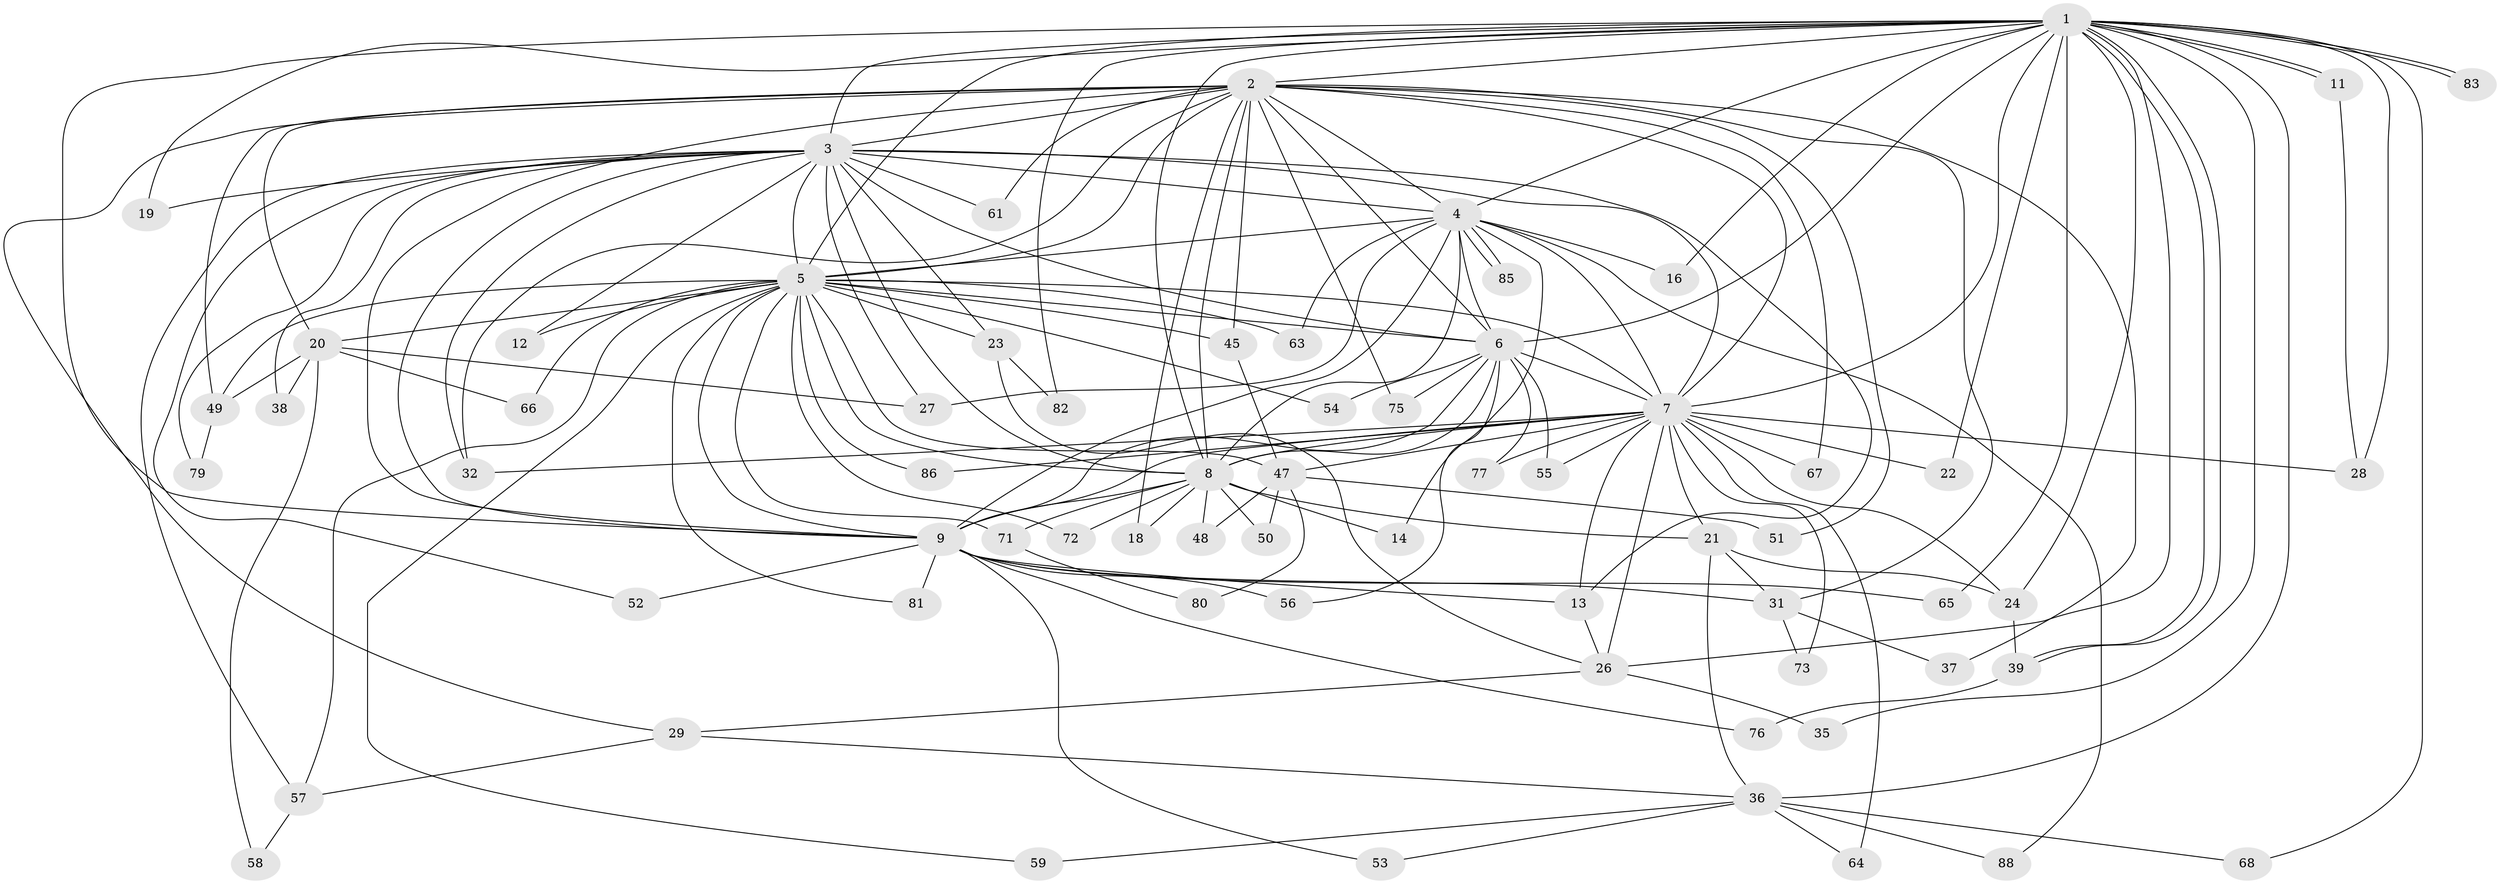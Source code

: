 // Generated by graph-tools (version 1.1) at 2025/51/02/27/25 19:51:51]
// undirected, 67 vertices, 165 edges
graph export_dot {
graph [start="1"]
  node [color=gray90,style=filled];
  1 [super="+17"];
  2 [super="+34"];
  3 [super="+74"];
  4 [super="+87"];
  5 [super="+15"];
  6 [super="+25"];
  7 [super="+10"];
  8;
  9 [super="+46"];
  11 [super="+89"];
  12;
  13 [super="+44"];
  14;
  16;
  18 [super="+33"];
  19;
  20 [super="+30"];
  21;
  22;
  23;
  24 [super="+40"];
  26 [super="+41"];
  27;
  28 [super="+62"];
  29 [super="+78"];
  31 [super="+60"];
  32 [super="+84"];
  35;
  36 [super="+42"];
  37;
  38;
  39 [super="+43"];
  45;
  47 [super="+69"];
  48;
  49 [super="+70"];
  50;
  51;
  52;
  53;
  54;
  55;
  56;
  57;
  58;
  59;
  61;
  63;
  64;
  65;
  66;
  67;
  68;
  71;
  72;
  73;
  75;
  76;
  77;
  79;
  80;
  81;
  82;
  83;
  85;
  86;
  88;
  1 -- 2 [weight=2];
  1 -- 3;
  1 -- 4;
  1 -- 5;
  1 -- 6;
  1 -- 7 [weight=3];
  1 -- 8;
  1 -- 9;
  1 -- 11;
  1 -- 11;
  1 -- 16;
  1 -- 19;
  1 -- 22;
  1 -- 24;
  1 -- 26;
  1 -- 28 [weight=2];
  1 -- 35;
  1 -- 36;
  1 -- 39;
  1 -- 39;
  1 -- 65;
  1 -- 68;
  1 -- 82;
  1 -- 83;
  1 -- 83;
  2 -- 3;
  2 -- 4;
  2 -- 5;
  2 -- 6;
  2 -- 7 [weight=2];
  2 -- 8;
  2 -- 9 [weight=2];
  2 -- 18;
  2 -- 20;
  2 -- 29;
  2 -- 32;
  2 -- 37;
  2 -- 49;
  2 -- 51;
  2 -- 61;
  2 -- 67;
  2 -- 75;
  2 -- 31;
  2 -- 45;
  3 -- 4 [weight=2];
  3 -- 5;
  3 -- 6;
  3 -- 7 [weight=2];
  3 -- 8;
  3 -- 9;
  3 -- 12;
  3 -- 19;
  3 -- 23;
  3 -- 27;
  3 -- 38;
  3 -- 52;
  3 -- 57;
  3 -- 61;
  3 -- 79;
  3 -- 13;
  3 -- 32;
  4 -- 5;
  4 -- 6;
  4 -- 7 [weight=2];
  4 -- 8;
  4 -- 9;
  4 -- 14;
  4 -- 16;
  4 -- 27;
  4 -- 63;
  4 -- 85;
  4 -- 85;
  4 -- 88;
  5 -- 6 [weight=2];
  5 -- 7 [weight=2];
  5 -- 8;
  5 -- 9;
  5 -- 12;
  5 -- 20;
  5 -- 23;
  5 -- 45;
  5 -- 49;
  5 -- 54;
  5 -- 57;
  5 -- 59;
  5 -- 63;
  5 -- 66;
  5 -- 71;
  5 -- 72;
  5 -- 81;
  5 -- 86;
  5 -- 47;
  6 -- 7 [weight=3];
  6 -- 8;
  6 -- 9;
  6 -- 55;
  6 -- 56;
  6 -- 75;
  6 -- 77;
  6 -- 54;
  7 -- 8 [weight=2];
  7 -- 9 [weight=2];
  7 -- 22;
  7 -- 64;
  7 -- 67;
  7 -- 73;
  7 -- 13;
  7 -- 77;
  7 -- 21;
  7 -- 86;
  7 -- 24;
  7 -- 26;
  7 -- 28;
  7 -- 32;
  7 -- 47;
  7 -- 55;
  8 -- 9;
  8 -- 14;
  8 -- 18 [weight=2];
  8 -- 21;
  8 -- 48;
  8 -- 50;
  8 -- 71;
  8 -- 72;
  9 -- 13;
  9 -- 31;
  9 -- 52;
  9 -- 53;
  9 -- 56;
  9 -- 76;
  9 -- 81;
  9 -- 65;
  11 -- 28;
  13 -- 26;
  20 -- 38;
  20 -- 66;
  20 -- 58;
  20 -- 27;
  20 -- 49;
  21 -- 31;
  21 -- 36;
  21 -- 24;
  23 -- 82;
  23 -- 26;
  24 -- 39;
  26 -- 29;
  26 -- 35;
  29 -- 36;
  29 -- 57;
  31 -- 37;
  31 -- 73;
  36 -- 59;
  36 -- 64;
  36 -- 88;
  36 -- 53;
  36 -- 68;
  39 -- 76;
  45 -- 47;
  47 -- 48;
  47 -- 50;
  47 -- 51;
  47 -- 80;
  49 -- 79;
  57 -- 58;
  71 -- 80;
}
